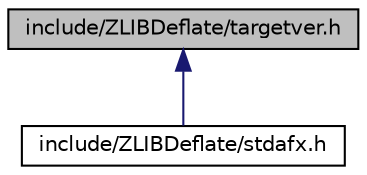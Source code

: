 digraph G
{
  edge [fontname="Helvetica",fontsize="10",labelfontname="Helvetica",labelfontsize="10"];
  node [fontname="Helvetica",fontsize="10",shape=record];
  Node1 [label="include/ZLIBDeflate/targetver.h",height=0.2,width=0.4,color="black", fillcolor="grey75", style="filled" fontcolor="black"];
  Node1 -> Node2 [dir="back",color="midnightblue",fontsize="10",style="solid",fontname="Helvetica"];
  Node2 [label="include/ZLIBDeflate/stdafx.h",height=0.2,width=0.4,color="black", fillcolor="white", style="filled",URL="$_z_l_i_b_deflate_2stdafx_8h.html"];
}
